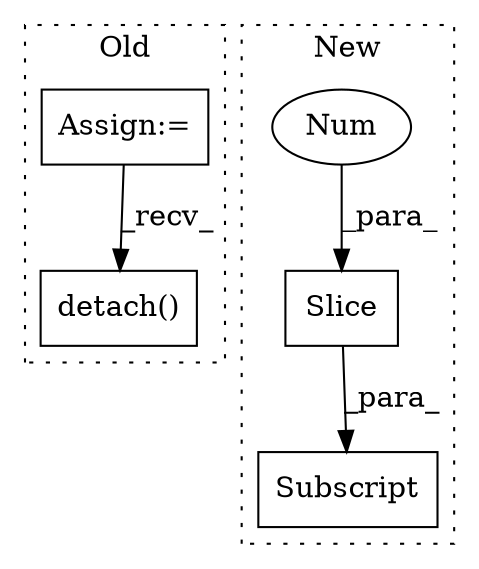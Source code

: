 digraph G {
subgraph cluster0 {
1 [label="detach()" a="75" s="1391" l="44" shape="box"];
5 [label="Assign:=" a="68" s="1083" l="3" shape="box"];
label = "Old";
style="dotted";
}
subgraph cluster1 {
2 [label="Slice" a="80" s="1772" l="1" shape="box"];
3 [label="Num" a="76" s="1773" l="3" shape="ellipse"];
4 [label="Subscript" a="63" s="1716,0" l="61,0" shape="box"];
label = "New";
style="dotted";
}
2 -> 4 [label="_para_"];
3 -> 2 [label="_para_"];
5 -> 1 [label="_recv_"];
}